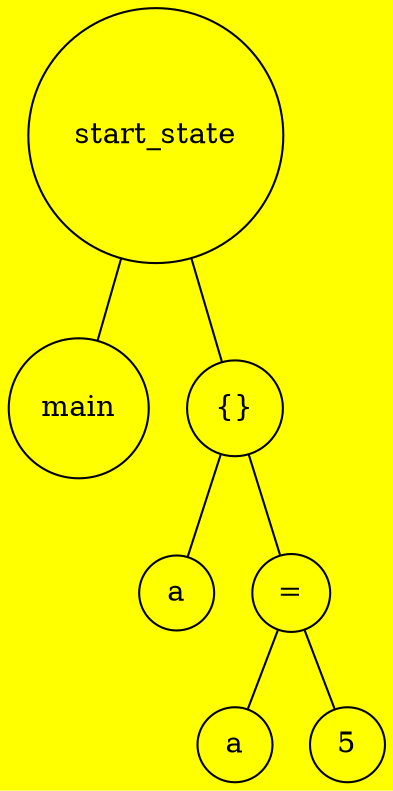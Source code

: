 graph my_graph {
bgcolor=yellow;
0 [label=start_state, shape=circle];
1 [label=main, shape=circle];
0 -- 1;
2 [label="{}", shape=circle];
0 -- 2;
3 [label=a, shape=circle];
2 -- 3;
4 [label="=", shape=circle];
2 -- 4;
5 [label=a, shape=circle];
4 -- 5;
6 [label=5, shape=circle];
4 -- 6;
}
